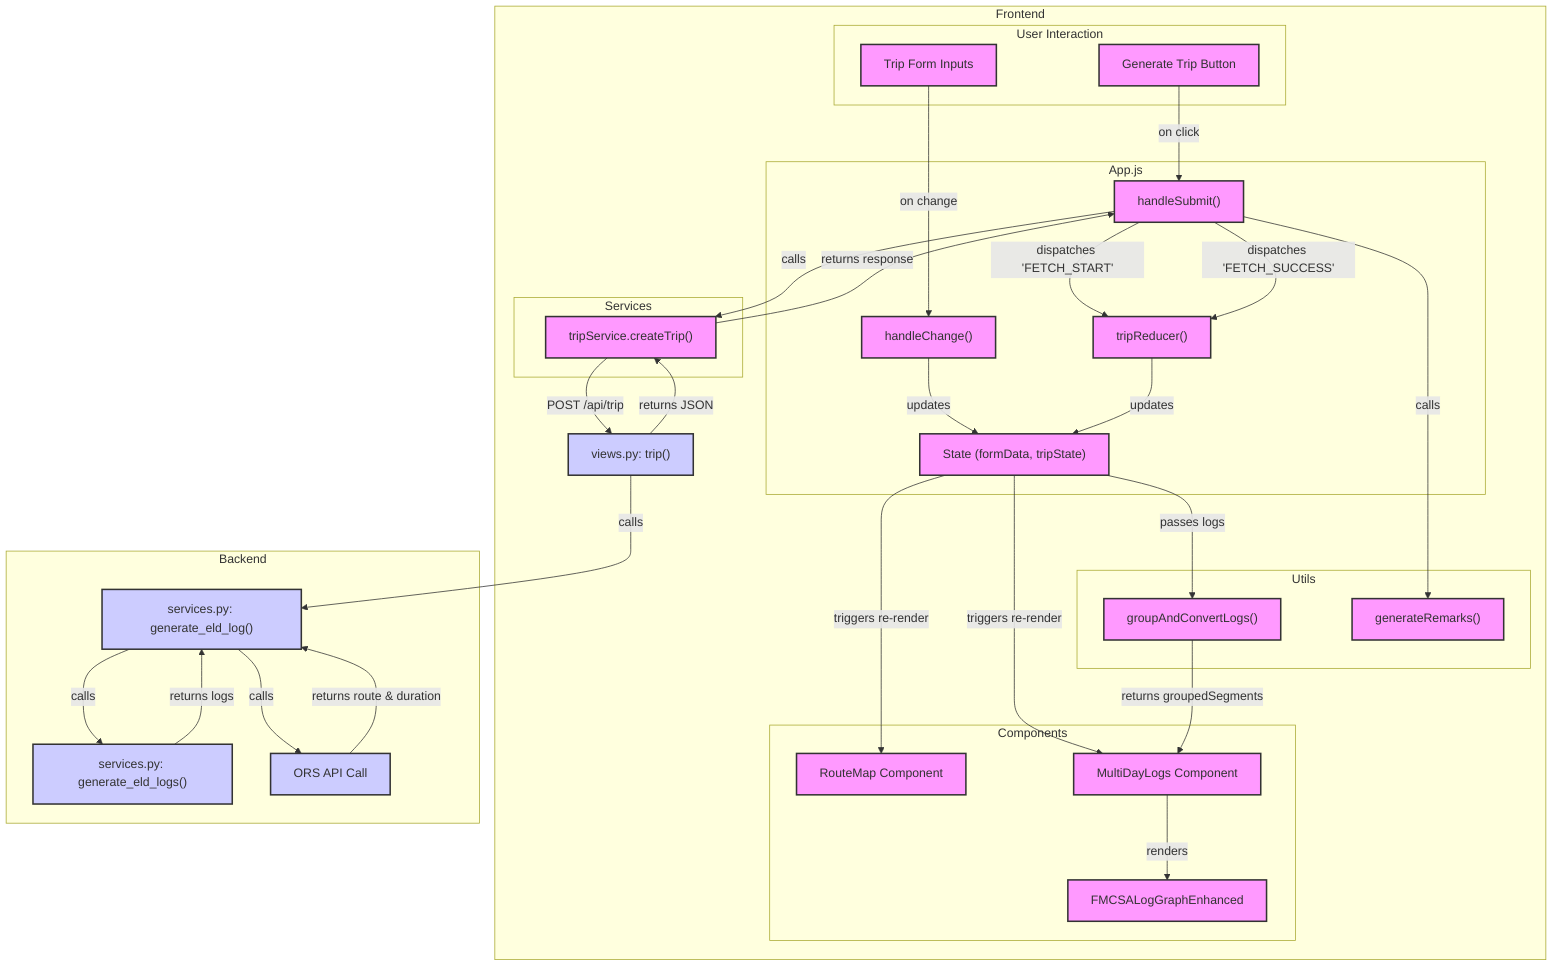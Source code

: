 graph TD
    subgraph Frontend
        direction LR
        subgraph "User Interaction"
            UI_Form[Trip Form Inputs]
            UI_Button[Generate Trip Button]
        end

        subgraph "App.js"
            A_State["State (formData, tripState)"]
            A_HandleChange["handleChange()"]
            A_HandleSubmit["handleSubmit()"]
            A_Reducer["tripReducer()"]
        end

        subgraph "Services"
            S_CreateTrip["tripService.createTrip()"]
        end

        subgraph "Components"
            C_RouteMap[RouteMap Component]
            C_MultiDayLogs[MultiDayLogs Component]
            C_LogGraph[FMCSALogGraphEnhanced]
        end

        subgraph "Utils"
            U_LogProcessor["groupAndConvertLogs()"]
            U_Remarks["generateRemarks()"]
        end

        UI_Form -- on change --> A_HandleChange
        A_HandleChange -- updates --> A_State
        UI_Button -- on click --> A_HandleSubmit
        A_HandleSubmit -- calls --> S_CreateTrip
        A_HandleSubmit -- dispatches 'FETCH_START' --> A_Reducer
        S_CreateTrip -- POST /api/trip --> B_View
        B_View -- returns JSON --> S_CreateTrip
        S_CreateTrip -- returns response --> A_HandleSubmit
        A_HandleSubmit -- dispatches 'FETCH_SUCCESS' --> A_Reducer
        A_Reducer -- updates --> A_State
        A_State -- triggers re-render --> C_RouteMap
        A_State -- triggers re-render --> C_MultiDayLogs
        A_HandleSubmit -- calls --> U_Remarks
        A_State -- passes logs --> U_LogProcessor
        U_LogProcessor -- returns groupedSegments --> C_MultiDayLogs
        C_MultiDayLogs -- renders --> C_LogGraph
    end

    subgraph Backend
        direction LR
        B_View["views.py: trip()"]
        B_Service["services.py: generate_eld_log()"]
        B_LogGen["services.py: generate_eld_logs()"]
        B_ORS[ORS API Call]

        B_View -- calls --> B_Service
        B_Service -- calls --> B_ORS
        B_ORS -- returns route & duration --> B_Service
        B_Service -- calls --> B_LogGen
        B_LogGen -- returns logs --> B_Service
    end

    classDef frontend fill:#f9f,stroke:#333,stroke-width:2px;
    classDef backend fill:#ccf,stroke:#333,stroke-width:2px;
    class UI_Form,UI_Button,A_State,A_HandleChange,A_HandleSubmit,A_Reducer,S_CreateTrip,C_RouteMap,C_MultiDayLogs,C_LogGraph,U_LogProcessor,U_Remarks frontend;
    class B_View,B_Service,B_LogGen,B_ORS backend;